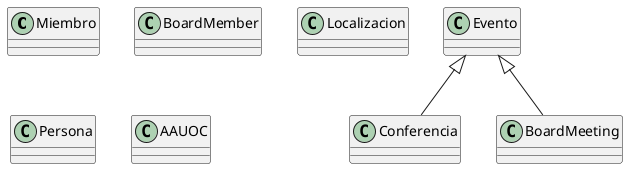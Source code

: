 @startuml

class Miembro{

}

class BoardMember{

}

class Evento{


}

class Conferencia{

}

class BoardMeeting{

}

class Localizacion{

}

class Persona{

}

class AAUOC{

}

Evento <|-- Conferencia
Evento <|-- BoardMeeting


@enduml